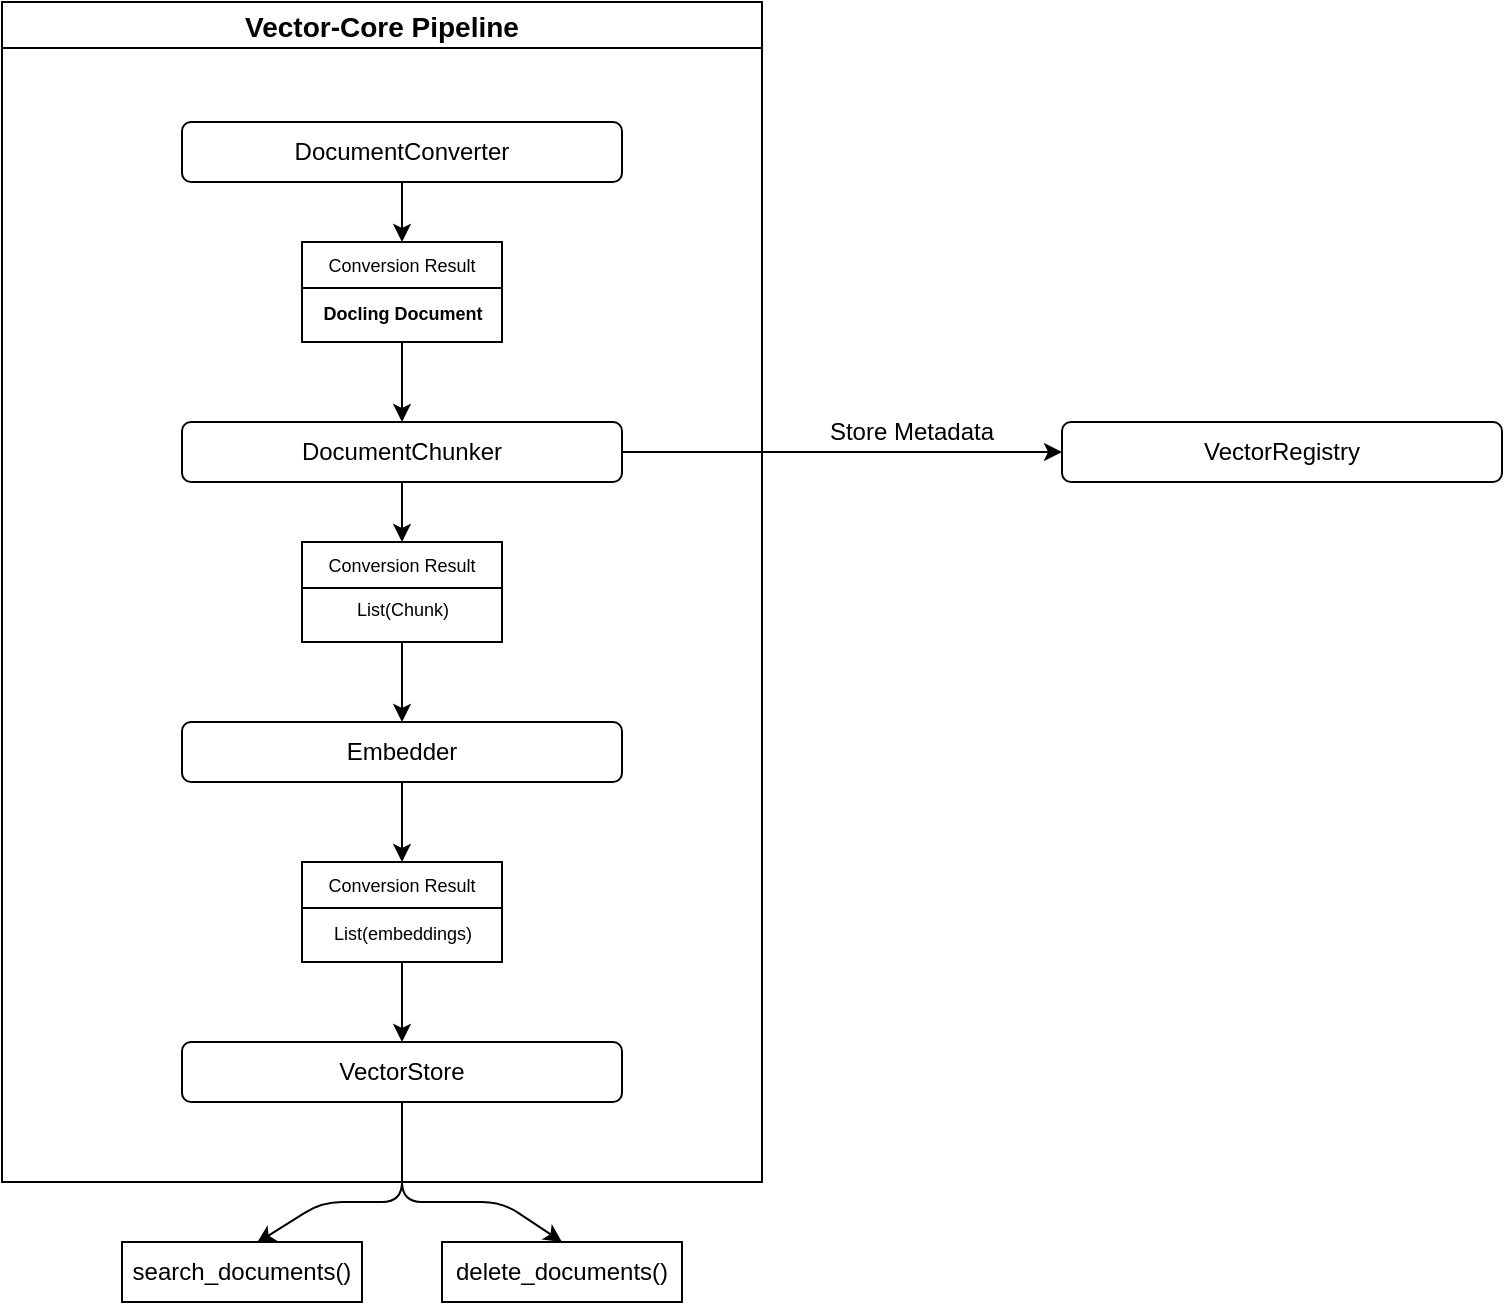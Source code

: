 <mxfile>
    <diagram id="QMmVbCaRV5qnjLh4kayH" name="Page-1">
        <mxGraphModel dx="654" dy="735" grid="1" gridSize="10" guides="1" tooltips="1" connect="1" arrows="1" fold="1" page="1" pageScale="1" pageWidth="1700" pageHeight="1100" math="0" shadow="0">
            <root>
                <mxCell id="0"/>
                <mxCell id="1" parent="0"/>
                <mxCell id="17" style="edgeStyle=none;html=1;entryX=0.5;entryY=0;entryDx=0;entryDy=0;" edge="1" parent="1" source="2" target="6">
                    <mxGeometry relative="1" as="geometry"/>
                </mxCell>
                <mxCell id="2" value="DocumentConverter" style="rounded=1;whiteSpace=wrap;html=1;" vertex="1" parent="1">
                    <mxGeometry x="420" y="170" width="220" height="30" as="geometry"/>
                </mxCell>
                <mxCell id="20" value="" style="edgeStyle=none;html=1;entryX=0.5;entryY=0;entryDx=0;entryDy=0;" edge="1" parent="1" source="3" target="8">
                    <mxGeometry relative="1" as="geometry"/>
                </mxCell>
                <mxCell id="36" value="" style="edgeStyle=none;html=1;" edge="1" parent="1" source="3" target="35">
                    <mxGeometry relative="1" as="geometry"/>
                </mxCell>
                <mxCell id="3" value="DocumentChunker" style="rounded=1;whiteSpace=wrap;html=1;" vertex="1" parent="1">
                    <mxGeometry x="420" y="320" width="220" height="30" as="geometry"/>
                </mxCell>
                <mxCell id="30" value="" style="edgeStyle=none;html=1;entryX=0.5;entryY=0;entryDx=0;entryDy=0;" edge="1" parent="1" source="4" target="23">
                    <mxGeometry relative="1" as="geometry">
                        <mxPoint x="530.0" y="530" as="targetPoint"/>
                        <Array as="points"/>
                    </mxGeometry>
                </mxCell>
                <mxCell id="4" value="Embedder" style="rounded=1;whiteSpace=wrap;html=1;" vertex="1" parent="1">
                    <mxGeometry x="420" y="470" width="220" height="30" as="geometry"/>
                </mxCell>
                <mxCell id="44" value="" style="edgeStyle=none;html=1;entryX=0.562;entryY=0.016;entryDx=0;entryDy=0;entryPerimeter=0;" edge="1" parent="1" source="5" target="39">
                    <mxGeometry relative="1" as="geometry">
                        <mxPoint x="550" y="730" as="targetPoint"/>
                        <Array as="points">
                            <mxPoint x="530" y="710"/>
                            <mxPoint x="490" y="710"/>
                        </Array>
                    </mxGeometry>
                </mxCell>
                <mxCell id="46" style="edgeStyle=none;html=1;entryX=0.5;entryY=0;entryDx=0;entryDy=0;" edge="1" parent="1" source="5" target="41">
                    <mxGeometry relative="1" as="geometry">
                        <Array as="points">
                            <mxPoint x="530" y="710"/>
                            <mxPoint x="580" y="710"/>
                        </Array>
                    </mxGeometry>
                </mxCell>
                <mxCell id="5" value="VectorStore" style="rounded=1;whiteSpace=wrap;html=1;" vertex="1" parent="1">
                    <mxGeometry x="420" y="630" width="220" height="30" as="geometry"/>
                </mxCell>
                <mxCell id="6" value="Conversion Result" style="swimlane;spacing=2;fontStyle=0;fontSize=9;" vertex="1" parent="1">
                    <mxGeometry x="480" y="230" width="100" height="50" as="geometry">
                        <mxRectangle x="480" y="220" width="110" height="23" as="alternateBounds"/>
                    </mxGeometry>
                </mxCell>
                <mxCell id="7" value="&lt;b&gt;&lt;font style=&quot;font-size: 9px;&quot;&gt;Docling Document&lt;/font&gt;&lt;/b&gt;" style="text;html=1;align=center;verticalAlign=middle;resizable=0;points=[];autosize=1;strokeColor=none;fillColor=none;" vertex="1" parent="6">
                    <mxGeometry y="20" width="100" height="30" as="geometry"/>
                </mxCell>
                <mxCell id="22" value="" style="edgeStyle=none;html=1;" edge="1" parent="1" source="8" target="4">
                    <mxGeometry relative="1" as="geometry"/>
                </mxCell>
                <mxCell id="8" value="Conversion Result" style="swimlane;spacing=2;fontStyle=0;fontSize=9;" vertex="1" parent="1">
                    <mxGeometry x="480" y="380" width="100" height="50" as="geometry">
                        <mxRectangle x="480" y="220" width="110" height="23" as="alternateBounds"/>
                    </mxGeometry>
                </mxCell>
                <mxCell id="34" value="&lt;font style=&quot;font-size: 9px;&quot;&gt;List(Chunk)&lt;/font&gt;" style="text;html=1;align=center;verticalAlign=middle;resizable=0;points=[];autosize=1;strokeColor=none;fillColor=none;" vertex="1" parent="8">
                    <mxGeometry x="15" y="17.5" width="70" height="30" as="geometry"/>
                </mxCell>
                <mxCell id="19" value="" style="edgeStyle=none;html=1;" edge="1" parent="1" source="7" target="3">
                    <mxGeometry relative="1" as="geometry"/>
                </mxCell>
                <mxCell id="32" value="" style="edgeStyle=none;html=1;" edge="1" parent="1" source="23" target="5">
                    <mxGeometry relative="1" as="geometry"/>
                </mxCell>
                <mxCell id="23" value="Conversion Result" style="swimlane;spacing=2;fontStyle=0;fontSize=9;" vertex="1" parent="1">
                    <mxGeometry x="480" y="540" width="100" height="50" as="geometry">
                        <mxRectangle x="480" y="220" width="110" height="23" as="alternateBounds"/>
                    </mxGeometry>
                </mxCell>
                <mxCell id="31" value="&lt;font style=&quot;font-size: 9px;&quot;&gt;List(embeddings)&lt;/font&gt;" style="text;html=1;align=center;verticalAlign=middle;resizable=0;points=[];autosize=1;strokeColor=none;fillColor=none;" vertex="1" parent="23">
                    <mxGeometry x="5" y="20" width="90" height="30" as="geometry"/>
                </mxCell>
                <mxCell id="35" value="VectorRegistry" style="rounded=1;whiteSpace=wrap;html=1;" vertex="1" parent="1">
                    <mxGeometry x="860" y="320" width="220" height="30" as="geometry"/>
                </mxCell>
                <mxCell id="37" value="Store Metadata" style="text;html=1;align=center;verticalAlign=middle;whiteSpace=wrap;rounded=0;" vertex="1" parent="1">
                    <mxGeometry x="740" y="310" width="90" height="30" as="geometry"/>
                </mxCell>
                <mxCell id="38" value="Vector-Core Pipeline" style="swimlane;startSize=23;fontSize=14;" vertex="1" parent="1">
                    <mxGeometry x="330" y="110" width="380" height="590" as="geometry"/>
                </mxCell>
                <mxCell id="39" value="search_documents()" style="rounded=0;whiteSpace=wrap;html=1;" vertex="1" parent="1">
                    <mxGeometry x="390" y="730" width="120" height="30" as="geometry"/>
                </mxCell>
                <mxCell id="41" value="delete_documents()" style="rounded=0;whiteSpace=wrap;html=1;" vertex="1" parent="1">
                    <mxGeometry x="550" y="730" width="120" height="30" as="geometry"/>
                </mxCell>
            </root>
        </mxGraphModel>
    </diagram>
</mxfile>